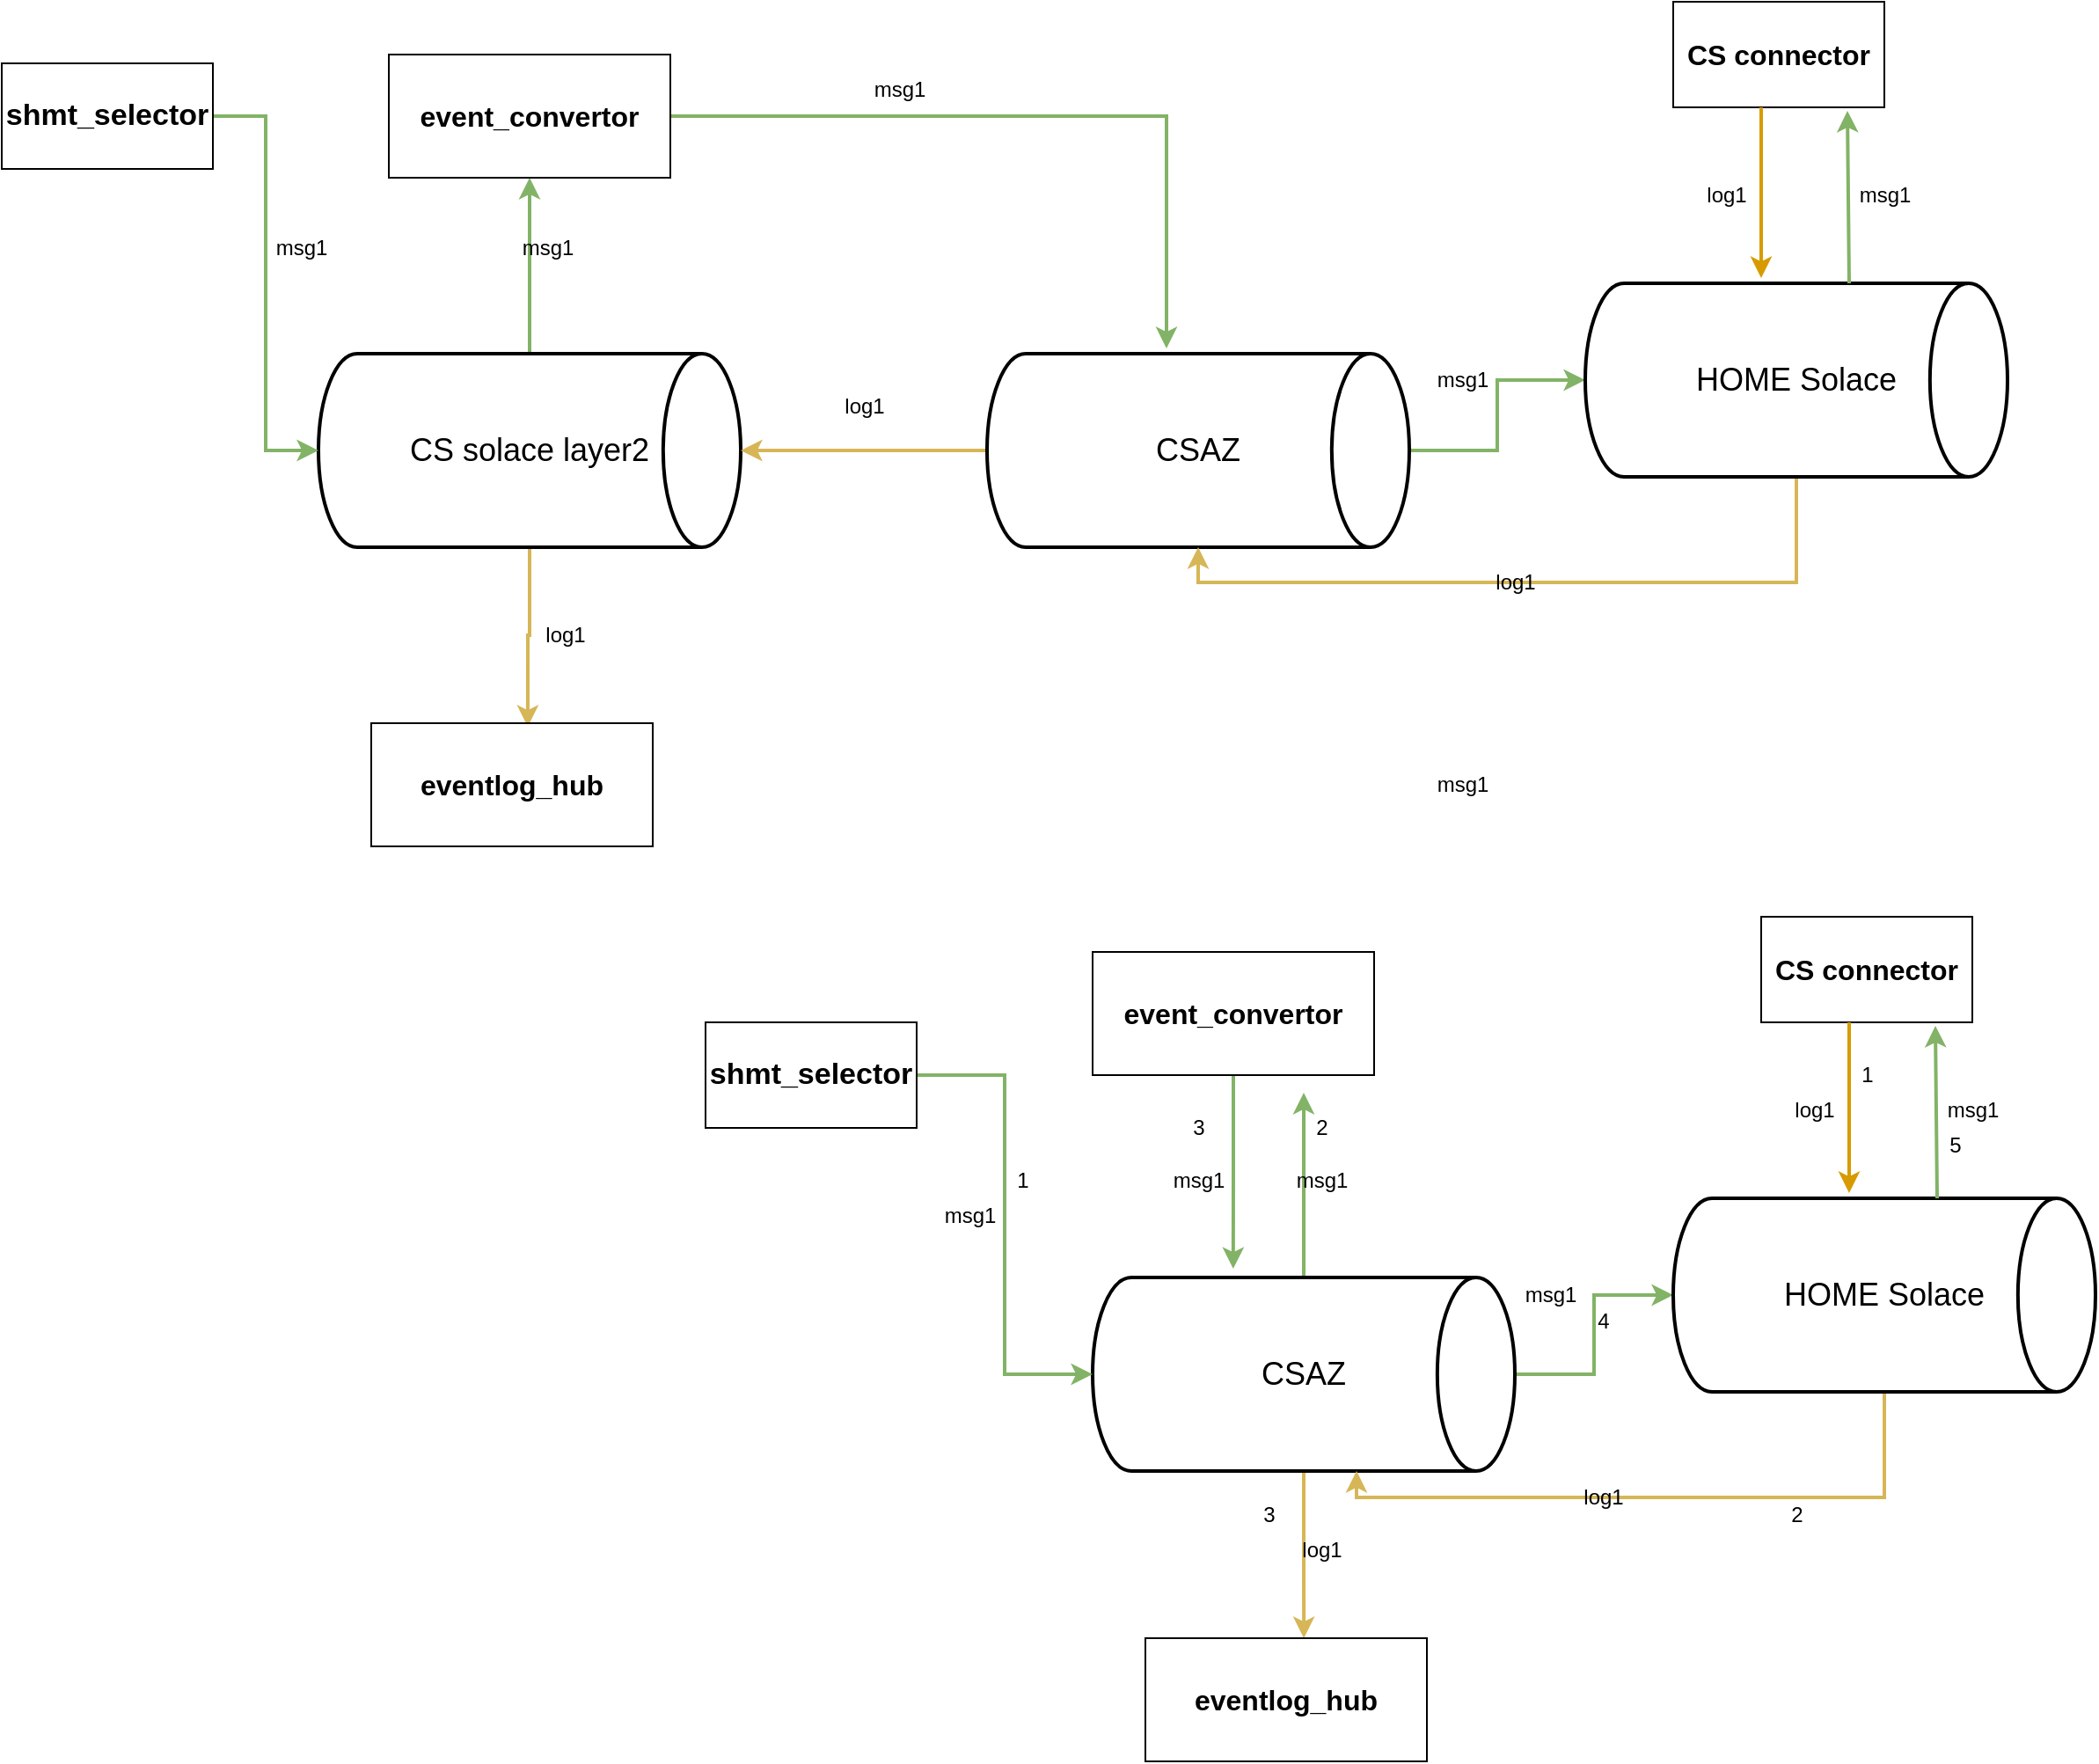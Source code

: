 <mxfile version="13.9.9" type="github">
  <diagram id="ywAzAEESvHo0IjY2zMxX" name="Page-1">
    <mxGraphModel dx="2272" dy="762" grid="1" gridSize="10" guides="1" tooltips="1" connect="1" arrows="1" fold="1" page="1" pageScale="1" pageWidth="850" pageHeight="1100" math="0" shadow="0">
      <root>
        <mxCell id="0" />
        <mxCell id="1" parent="0" />
        <mxCell id="LCCZw9zgMIWt1KEi6TaH-9" style="edgeStyle=orthogonalEdgeStyle;rounded=0;orthogonalLoop=1;jettySize=auto;html=1;entryX=0.5;entryY=1;entryDx=0;entryDy=0;fillColor=#d5e8d4;strokeColor=#82b366;strokeWidth=2;" edge="1" parent="1" source="LCCZw9zgMIWt1KEi6TaH-1" target="LCCZw9zgMIWt1KEi6TaH-7">
          <mxGeometry relative="1" as="geometry" />
        </mxCell>
        <mxCell id="LCCZw9zgMIWt1KEi6TaH-26" style="edgeStyle=orthogonalEdgeStyle;rounded=0;orthogonalLoop=1;jettySize=auto;html=1;entryX=0.556;entryY=0.029;entryDx=0;entryDy=0;entryPerimeter=0;strokeWidth=2;fillColor=#fff2cc;strokeColor=#d6b656;" edge="1" parent="1" source="LCCZw9zgMIWt1KEi6TaH-1" target="LCCZw9zgMIWt1KEi6TaH-8">
          <mxGeometry relative="1" as="geometry" />
        </mxCell>
        <mxCell id="LCCZw9zgMIWt1KEi6TaH-1" value="&lt;font style=&quot;font-size: 18px&quot;&gt;CS solace layer2&lt;/font&gt;" style="strokeWidth=2;html=1;shape=mxgraph.flowchart.direct_data;whiteSpace=wrap;" vertex="1" parent="1">
          <mxGeometry x="110" y="270" width="240" height="110" as="geometry" />
        </mxCell>
        <mxCell id="LCCZw9zgMIWt1KEi6TaH-24" style="edgeStyle=orthogonalEdgeStyle;rounded=0;orthogonalLoop=1;jettySize=auto;html=1;entryX=1;entryY=0.5;entryDx=0;entryDy=0;entryPerimeter=0;fillColor=#fff2cc;strokeColor=#d6b656;strokeWidth=2;" edge="1" parent="1" source="LCCZw9zgMIWt1KEi6TaH-2" target="LCCZw9zgMIWt1KEi6TaH-1">
          <mxGeometry relative="1" as="geometry" />
        </mxCell>
        <mxCell id="LCCZw9zgMIWt1KEi6TaH-28" style="edgeStyle=orthogonalEdgeStyle;rounded=0;orthogonalLoop=1;jettySize=auto;html=1;entryX=0;entryY=0.5;entryDx=0;entryDy=0;entryPerimeter=0;fillColor=#d5e8d4;strokeColor=#82b366;strokeWidth=2;" edge="1" parent="1" source="LCCZw9zgMIWt1KEi6TaH-2" target="LCCZw9zgMIWt1KEi6TaH-3">
          <mxGeometry relative="1" as="geometry" />
        </mxCell>
        <mxCell id="LCCZw9zgMIWt1KEi6TaH-2" value="&lt;font style=&quot;font-size: 18px&quot;&gt;CSAZ&lt;/font&gt;" style="strokeWidth=2;html=1;shape=mxgraph.flowchart.direct_data;whiteSpace=wrap;" vertex="1" parent="1">
          <mxGeometry x="490" y="270" width="240" height="110" as="geometry" />
        </mxCell>
        <mxCell id="LCCZw9zgMIWt1KEi6TaH-29" style="edgeStyle=orthogonalEdgeStyle;rounded=0;orthogonalLoop=1;jettySize=auto;html=1;fillColor=#fff2cc;strokeColor=#d6b656;strokeWidth=2;" edge="1" parent="1" source="LCCZw9zgMIWt1KEi6TaH-3" target="LCCZw9zgMIWt1KEi6TaH-2">
          <mxGeometry relative="1" as="geometry">
            <Array as="points">
              <mxPoint x="950" y="400" />
              <mxPoint x="610" y="400" />
            </Array>
          </mxGeometry>
        </mxCell>
        <mxCell id="LCCZw9zgMIWt1KEi6TaH-3" value="&lt;font style=&quot;font-size: 18px&quot;&gt;HOME Solace&lt;/font&gt;" style="strokeWidth=2;html=1;shape=mxgraph.flowchart.direct_data;whiteSpace=wrap;" vertex="1" parent="1">
          <mxGeometry x="830" y="230" width="240" height="110" as="geometry" />
        </mxCell>
        <mxCell id="LCCZw9zgMIWt1KEi6TaH-11" style="edgeStyle=orthogonalEdgeStyle;rounded=0;orthogonalLoop=1;jettySize=auto;html=1;entryX=0.425;entryY=-0.027;entryDx=0;entryDy=0;entryPerimeter=0;fillColor=#d5e8d4;strokeColor=#82b366;strokeWidth=2;" edge="1" parent="1" source="LCCZw9zgMIWt1KEi6TaH-7" target="LCCZw9zgMIWt1KEi6TaH-2">
          <mxGeometry relative="1" as="geometry" />
        </mxCell>
        <mxCell id="LCCZw9zgMIWt1KEi6TaH-7" value="&lt;font style=&quot;font-size: 16px&quot;&gt;&lt;b&gt;event_convertor&lt;/b&gt;&lt;/font&gt;" style="rounded=0;whiteSpace=wrap;html=1;" vertex="1" parent="1">
          <mxGeometry x="150" y="100" width="160" height="70" as="geometry" />
        </mxCell>
        <mxCell id="LCCZw9zgMIWt1KEi6TaH-8" value="&lt;font style=&quot;font-size: 16px&quot;&gt;&lt;b&gt;eventlog_hub&lt;/b&gt;&lt;/font&gt;" style="rounded=0;whiteSpace=wrap;html=1;" vertex="1" parent="1">
          <mxGeometry x="140" y="480" width="160" height="70" as="geometry" />
        </mxCell>
        <mxCell id="LCCZw9zgMIWt1KEi6TaH-10" value="msg1" style="text;html=1;align=center;verticalAlign=middle;resizable=0;points=[];autosize=1;" vertex="1" parent="1">
          <mxGeometry x="220" y="200" width="40" height="20" as="geometry" />
        </mxCell>
        <mxCell id="LCCZw9zgMIWt1KEi6TaH-13" value="msg1" style="text;html=1;align=center;verticalAlign=middle;resizable=0;points=[];autosize=1;" vertex="1" parent="1">
          <mxGeometry x="420" y="110" width="40" height="20" as="geometry" />
        </mxCell>
        <mxCell id="LCCZw9zgMIWt1KEi6TaH-14" value="msg1" style="text;html=1;align=center;verticalAlign=middle;resizable=0;points=[];autosize=1;" vertex="1" parent="1">
          <mxGeometry x="740" y="275" width="40" height="20" as="geometry" />
        </mxCell>
        <mxCell id="LCCZw9zgMIWt1KEi6TaH-15" value="&lt;font style=&quot;font-size: 16px&quot;&gt;&lt;b&gt;CS connector&lt;/b&gt;&lt;/font&gt;" style="whiteSpace=wrap;html=1;" vertex="1" parent="1">
          <mxGeometry x="880" y="70" width="120" height="60" as="geometry" />
        </mxCell>
        <mxCell id="LCCZw9zgMIWt1KEi6TaH-17" value="msg1" style="text;html=1;align=center;verticalAlign=middle;resizable=0;points=[];autosize=1;" vertex="1" parent="1">
          <mxGeometry x="980" y="170" width="40" height="20" as="geometry" />
        </mxCell>
        <mxCell id="LCCZw9zgMIWt1KEi6TaH-25" value="log1" style="text;html=1;align=center;verticalAlign=middle;resizable=0;points=[];autosize=1;" vertex="1" parent="1">
          <mxGeometry x="400" y="290" width="40" height="20" as="geometry" />
        </mxCell>
        <mxCell id="LCCZw9zgMIWt1KEi6TaH-27" value="log1" style="text;html=1;align=center;verticalAlign=middle;resizable=0;points=[];autosize=1;" vertex="1" parent="1">
          <mxGeometry x="230" y="420" width="40" height="20" as="geometry" />
        </mxCell>
        <mxCell id="LCCZw9zgMIWt1KEi6TaH-30" value="log1" style="text;html=1;align=center;verticalAlign=middle;resizable=0;points=[];autosize=1;" vertex="1" parent="1">
          <mxGeometry x="770" y="390" width="40" height="20" as="geometry" />
        </mxCell>
        <mxCell id="LCCZw9zgMIWt1KEi6TaH-37" style="edgeStyle=orthogonalEdgeStyle;rounded=0;orthogonalLoop=1;jettySize=auto;html=1;endArrow=classic;endFill=1;entryX=0;entryY=0.5;entryDx=0;entryDy=0;entryPerimeter=0;fillColor=#d5e8d4;strokeColor=#82b366;strokeWidth=2;" edge="1" parent="1" source="LCCZw9zgMIWt1KEi6TaH-31" target="LCCZw9zgMIWt1KEi6TaH-1">
          <mxGeometry relative="1" as="geometry">
            <mxPoint x="30" y="330" as="targetPoint" />
          </mxGeometry>
        </mxCell>
        <mxCell id="LCCZw9zgMIWt1KEi6TaH-31" value="&lt;font style=&quot;font-size: 17px&quot;&gt;&lt;b&gt;shmt_selector&lt;/b&gt;&lt;/font&gt;" style="whiteSpace=wrap;html=1;" vertex="1" parent="1">
          <mxGeometry x="-70" y="105" width="120" height="60" as="geometry" />
        </mxCell>
        <mxCell id="LCCZw9zgMIWt1KEi6TaH-19" value="log1" style="text;html=1;align=center;verticalAlign=middle;resizable=0;points=[];autosize=1;" vertex="1" parent="1">
          <mxGeometry x="890" y="170" width="40" height="20" as="geometry" />
        </mxCell>
        <mxCell id="LCCZw9zgMIWt1KEi6TaH-33" value="" style="endArrow=classic;html=1;entryX=0.825;entryY=1.033;entryDx=0;entryDy=0;entryPerimeter=0;fillColor=#d5e8d4;strokeColor=#82b366;strokeWidth=2;" edge="1" parent="1" target="LCCZw9zgMIWt1KEi6TaH-15">
          <mxGeometry width="50" height="50" relative="1" as="geometry">
            <mxPoint x="980" y="230" as="sourcePoint" />
            <mxPoint x="1030" y="180" as="targetPoint" />
          </mxGeometry>
        </mxCell>
        <mxCell id="LCCZw9zgMIWt1KEi6TaH-36" value="" style="endArrow=classic;html=1;endFill=1;fillColor=#ffe6cc;strokeColor=#d79b00;strokeWidth=2;" edge="1" parent="1">
          <mxGeometry width="50" height="50" relative="1" as="geometry">
            <mxPoint x="930" y="130" as="sourcePoint" />
            <mxPoint x="930" y="227" as="targetPoint" />
            <Array as="points">
              <mxPoint x="930" y="210" />
            </Array>
          </mxGeometry>
        </mxCell>
        <mxCell id="LCCZw9zgMIWt1KEi6TaH-38" value="msg1" style="text;html=1;align=center;verticalAlign=middle;resizable=0;points=[];autosize=1;" vertex="1" parent="1">
          <mxGeometry x="80" y="200" width="40" height="20" as="geometry" />
        </mxCell>
        <mxCell id="LCCZw9zgMIWt1KEi6TaH-43" style="edgeStyle=orthogonalEdgeStyle;rounded=0;orthogonalLoop=1;jettySize=auto;html=1;entryX=0;entryY=0.5;entryDx=0;entryDy=0;entryPerimeter=0;fillColor=#d5e8d4;strokeColor=#82b366;strokeWidth=2;" edge="1" parent="1" source="LCCZw9zgMIWt1KEi6TaH-44" target="LCCZw9zgMIWt1KEi6TaH-46">
          <mxGeometry relative="1" as="geometry" />
        </mxCell>
        <mxCell id="LCCZw9zgMIWt1KEi6TaH-67" style="edgeStyle=orthogonalEdgeStyle;rounded=0;orthogonalLoop=1;jettySize=auto;html=1;endArrow=classic;endFill=1;strokeWidth=2;fillColor=#d5e8d4;strokeColor=#82b366;" edge="1" parent="1" source="LCCZw9zgMIWt1KEi6TaH-44">
          <mxGeometry relative="1" as="geometry">
            <mxPoint x="670" y="690" as="targetPoint" />
          </mxGeometry>
        </mxCell>
        <mxCell id="LCCZw9zgMIWt1KEi6TaH-70" style="edgeStyle=orthogonalEdgeStyle;rounded=0;orthogonalLoop=1;jettySize=auto;html=1;entryX=0.563;entryY=0;entryDx=0;entryDy=0;entryPerimeter=0;endArrow=classic;endFill=1;strokeWidth=2;fillColor=#fff2cc;strokeColor=#d6b656;" edge="1" parent="1" source="LCCZw9zgMIWt1KEi6TaH-44" target="LCCZw9zgMIWt1KEi6TaH-49">
          <mxGeometry relative="1" as="geometry" />
        </mxCell>
        <mxCell id="LCCZw9zgMIWt1KEi6TaH-44" value="&lt;font style=&quot;font-size: 18px&quot;&gt;CSAZ&lt;/font&gt;" style="strokeWidth=2;html=1;shape=mxgraph.flowchart.direct_data;whiteSpace=wrap;" vertex="1" parent="1">
          <mxGeometry x="550" y="795" width="240" height="110" as="geometry" />
        </mxCell>
        <mxCell id="LCCZw9zgMIWt1KEi6TaH-45" style="edgeStyle=orthogonalEdgeStyle;rounded=0;orthogonalLoop=1;jettySize=auto;html=1;fillColor=#fff2cc;strokeColor=#d6b656;strokeWidth=2;" edge="1" parent="1" source="LCCZw9zgMIWt1KEi6TaH-46" target="LCCZw9zgMIWt1KEi6TaH-44">
          <mxGeometry relative="1" as="geometry">
            <Array as="points">
              <mxPoint x="1000" y="920" />
              <mxPoint x="700" y="920" />
            </Array>
          </mxGeometry>
        </mxCell>
        <mxCell id="LCCZw9zgMIWt1KEi6TaH-46" value="&lt;font style=&quot;font-size: 18px&quot;&gt;HOME Solace&lt;/font&gt;" style="strokeWidth=2;html=1;shape=mxgraph.flowchart.direct_data;whiteSpace=wrap;" vertex="1" parent="1">
          <mxGeometry x="880" y="750" width="240" height="110" as="geometry" />
        </mxCell>
        <mxCell id="LCCZw9zgMIWt1KEi6TaH-66" style="edgeStyle=orthogonalEdgeStyle;rounded=0;orthogonalLoop=1;jettySize=auto;html=1;entryX=0.333;entryY=-0.045;entryDx=0;entryDy=0;entryPerimeter=0;endArrow=classic;endFill=1;strokeWidth=2;fillColor=#d5e8d4;strokeColor=#82b366;" edge="1" parent="1" source="LCCZw9zgMIWt1KEi6TaH-48" target="LCCZw9zgMIWt1KEi6TaH-44">
          <mxGeometry relative="1" as="geometry" />
        </mxCell>
        <mxCell id="LCCZw9zgMIWt1KEi6TaH-48" value="&lt;font style=&quot;font-size: 16px&quot;&gt;&lt;b&gt;event_convertor&lt;/b&gt;&lt;/font&gt;" style="rounded=0;whiteSpace=wrap;html=1;" vertex="1" parent="1">
          <mxGeometry x="550" y="610" width="160" height="70" as="geometry" />
        </mxCell>
        <mxCell id="LCCZw9zgMIWt1KEi6TaH-49" value="&lt;font style=&quot;font-size: 16px&quot;&gt;&lt;b&gt;eventlog_hub&lt;/b&gt;&lt;/font&gt;" style="rounded=0;whiteSpace=wrap;html=1;" vertex="1" parent="1">
          <mxGeometry x="580" y="1000" width="160" height="70" as="geometry" />
        </mxCell>
        <mxCell id="LCCZw9zgMIWt1KEi6TaH-51" value="msg1" style="text;html=1;align=center;verticalAlign=middle;resizable=0;points=[];autosize=1;" vertex="1" parent="1">
          <mxGeometry x="740" y="505" width="40" height="20" as="geometry" />
        </mxCell>
        <mxCell id="LCCZw9zgMIWt1KEi6TaH-52" value="msg1" style="text;html=1;align=center;verticalAlign=middle;resizable=0;points=[];autosize=1;" vertex="1" parent="1">
          <mxGeometry x="790" y="795" width="40" height="20" as="geometry" />
        </mxCell>
        <mxCell id="LCCZw9zgMIWt1KEi6TaH-53" value="&lt;font style=&quot;font-size: 16px&quot;&gt;&lt;b&gt;CS connector&lt;/b&gt;&lt;/font&gt;" style="whiteSpace=wrap;html=1;" vertex="1" parent="1">
          <mxGeometry x="930" y="590" width="120" height="60" as="geometry" />
        </mxCell>
        <mxCell id="LCCZw9zgMIWt1KEi6TaH-54" value="msg1" style="text;html=1;align=center;verticalAlign=middle;resizable=0;points=[];autosize=1;" vertex="1" parent="1">
          <mxGeometry x="1030" y="690" width="40" height="20" as="geometry" />
        </mxCell>
        <mxCell id="LCCZw9zgMIWt1KEi6TaH-57" value="log1" style="text;html=1;align=center;verticalAlign=middle;resizable=0;points=[];autosize=1;" vertex="1" parent="1">
          <mxGeometry x="820" y="910" width="40" height="20" as="geometry" />
        </mxCell>
        <mxCell id="LCCZw9zgMIWt1KEi6TaH-58" style="edgeStyle=orthogonalEdgeStyle;rounded=0;orthogonalLoop=1;jettySize=auto;html=1;endArrow=classic;endFill=1;entryX=0;entryY=0.5;entryDx=0;entryDy=0;entryPerimeter=0;fillColor=#d5e8d4;strokeColor=#82b366;strokeWidth=2;" edge="1" parent="1" source="LCCZw9zgMIWt1KEi6TaH-59" target="LCCZw9zgMIWt1KEi6TaH-44">
          <mxGeometry relative="1" as="geometry">
            <mxPoint x="160" y="845" as="targetPoint" />
          </mxGeometry>
        </mxCell>
        <mxCell id="LCCZw9zgMIWt1KEi6TaH-59" value="&lt;font style=&quot;font-size: 17px&quot;&gt;&lt;b&gt;shmt_selector&lt;/b&gt;&lt;/font&gt;" style="whiteSpace=wrap;html=1;" vertex="1" parent="1">
          <mxGeometry x="330" y="650" width="120" height="60" as="geometry" />
        </mxCell>
        <mxCell id="LCCZw9zgMIWt1KEi6TaH-60" value="log1" style="text;html=1;align=center;verticalAlign=middle;resizable=0;points=[];autosize=1;" vertex="1" parent="1">
          <mxGeometry x="940" y="690" width="40" height="20" as="geometry" />
        </mxCell>
        <mxCell id="LCCZw9zgMIWt1KEi6TaH-61" value="" style="endArrow=classic;html=1;entryX=0.825;entryY=1.033;entryDx=0;entryDy=0;entryPerimeter=0;fillColor=#d5e8d4;strokeColor=#82b366;strokeWidth=2;" edge="1" parent="1" target="LCCZw9zgMIWt1KEi6TaH-53">
          <mxGeometry width="50" height="50" relative="1" as="geometry">
            <mxPoint x="1030" y="750" as="sourcePoint" />
            <mxPoint x="1080" y="700" as="targetPoint" />
          </mxGeometry>
        </mxCell>
        <mxCell id="LCCZw9zgMIWt1KEi6TaH-62" value="" style="endArrow=classic;html=1;endFill=1;fillColor=#ffe6cc;strokeColor=#d79b00;strokeWidth=2;" edge="1" parent="1">
          <mxGeometry width="50" height="50" relative="1" as="geometry">
            <mxPoint x="980" y="650" as="sourcePoint" />
            <mxPoint x="980" y="747" as="targetPoint" />
            <Array as="points">
              <mxPoint x="980" y="730" />
            </Array>
          </mxGeometry>
        </mxCell>
        <mxCell id="LCCZw9zgMIWt1KEi6TaH-63" value="msg1" style="text;html=1;align=center;verticalAlign=middle;resizable=0;points=[];autosize=1;" vertex="1" parent="1">
          <mxGeometry x="460" y="750" width="40" height="20" as="geometry" />
        </mxCell>
        <mxCell id="LCCZw9zgMIWt1KEi6TaH-68" value="msg1" style="text;html=1;align=center;verticalAlign=middle;resizable=0;points=[];autosize=1;" vertex="1" parent="1">
          <mxGeometry x="660" y="730" width="40" height="20" as="geometry" />
        </mxCell>
        <mxCell id="LCCZw9zgMIWt1KEi6TaH-69" value="msg1" style="text;html=1;align=center;verticalAlign=middle;resizable=0;points=[];autosize=1;" vertex="1" parent="1">
          <mxGeometry x="590" y="730" width="40" height="20" as="geometry" />
        </mxCell>
        <mxCell id="LCCZw9zgMIWt1KEi6TaH-71" value="log1" style="text;html=1;align=center;verticalAlign=middle;resizable=0;points=[];autosize=1;" vertex="1" parent="1">
          <mxGeometry x="660" y="940" width="40" height="20" as="geometry" />
        </mxCell>
        <mxCell id="LCCZw9zgMIWt1KEi6TaH-72" value="1" style="text;html=1;align=center;verticalAlign=middle;resizable=0;points=[];autosize=1;" vertex="1" parent="1">
          <mxGeometry x="500" y="730" width="20" height="20" as="geometry" />
        </mxCell>
        <mxCell id="LCCZw9zgMIWt1KEi6TaH-73" value="2" style="text;html=1;align=center;verticalAlign=middle;resizable=0;points=[];autosize=1;" vertex="1" parent="1">
          <mxGeometry x="670" y="700" width="20" height="20" as="geometry" />
        </mxCell>
        <mxCell id="LCCZw9zgMIWt1KEi6TaH-74" value="3" style="text;html=1;align=center;verticalAlign=middle;resizable=0;points=[];autosize=1;" vertex="1" parent="1">
          <mxGeometry x="600" y="700" width="20" height="20" as="geometry" />
        </mxCell>
        <mxCell id="LCCZw9zgMIWt1KEi6TaH-75" value="4" style="text;html=1;align=center;verticalAlign=middle;resizable=0;points=[];autosize=1;" vertex="1" parent="1">
          <mxGeometry x="830" y="810" width="20" height="20" as="geometry" />
        </mxCell>
        <mxCell id="LCCZw9zgMIWt1KEi6TaH-76" value="5" style="text;html=1;align=center;verticalAlign=middle;resizable=0;points=[];autosize=1;" vertex="1" parent="1">
          <mxGeometry x="1030" y="710" width="20" height="20" as="geometry" />
        </mxCell>
        <mxCell id="LCCZw9zgMIWt1KEi6TaH-77" value="1" style="text;html=1;align=center;verticalAlign=middle;resizable=0;points=[];autosize=1;" vertex="1" parent="1">
          <mxGeometry x="980" y="670" width="20" height="20" as="geometry" />
        </mxCell>
        <mxCell id="LCCZw9zgMIWt1KEi6TaH-78" value="2" style="text;html=1;align=center;verticalAlign=middle;resizable=0;points=[];autosize=1;" vertex="1" parent="1">
          <mxGeometry x="940" y="920" width="20" height="20" as="geometry" />
        </mxCell>
        <mxCell id="LCCZw9zgMIWt1KEi6TaH-79" value="3" style="text;html=1;align=center;verticalAlign=middle;resizable=0;points=[];autosize=1;" vertex="1" parent="1">
          <mxGeometry x="640" y="920" width="20" height="20" as="geometry" />
        </mxCell>
      </root>
    </mxGraphModel>
  </diagram>
</mxfile>
